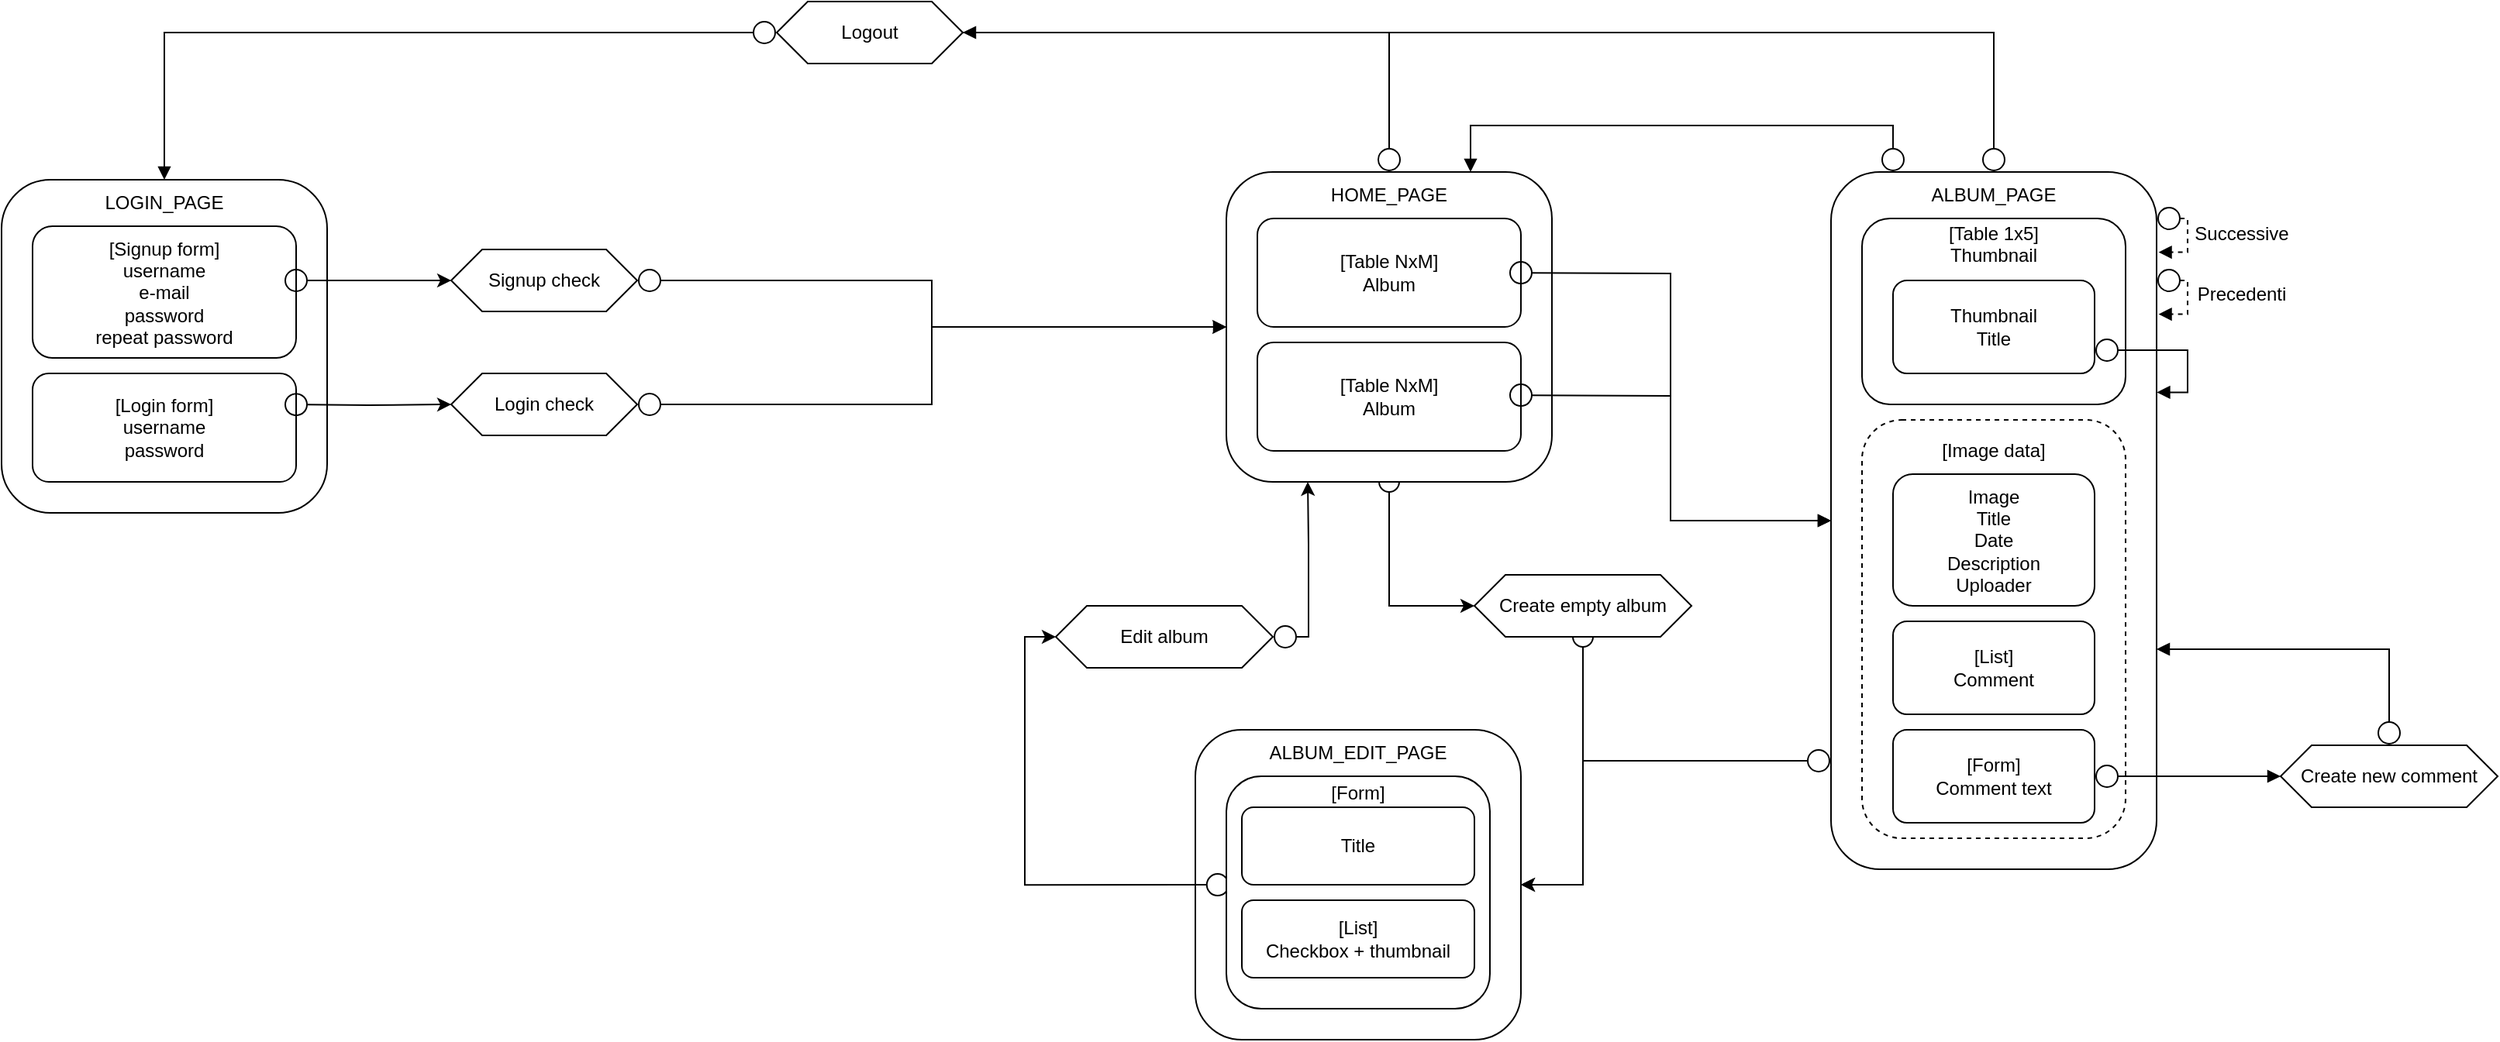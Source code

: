 <mxfile version="16.1.2" type="device"><diagram name="Page-1" id="b520641d-4fe3-3701-9064-5fc419738815"><mxGraphModel dx="723" dy="469" grid="1" gridSize="10" guides="1" tooltips="1" connect="1" arrows="1" fold="1" page="1" pageScale="1" pageWidth="1169" pageHeight="827" background="#ffffff" math="0" shadow="0"><root><mxCell id="0"/><mxCell id="1" parent="0"/><mxCell id="tA7xQBiXmkoUzAWX-g8d-11" style="edgeStyle=orthogonalEdgeStyle;rounded=0;orthogonalLoop=1;jettySize=auto;html=1;entryX=0;entryY=0.5;entryDx=0;entryDy=0;exitX=1;exitY=0.5;exitDx=0;exitDy=0;startArrow=circle;startFill=0;" parent="1" source="tA7xQBiXmkoUzAWX-g8d-19" target="tA7xQBiXmkoUzAWX-g8d-28" edge="1"><mxGeometry relative="1" as="geometry"><mxPoint x="680" y="350.864" as="targetPoint"/></mxGeometry></mxCell><mxCell id="tA7xQBiXmkoUzAWX-g8d-19" value="Login check" style="shape=hexagon;perimeter=hexagonPerimeter2;whiteSpace=wrap;html=1;fixedSize=1;strokeColor=default;" parent="1" vertex="1"><mxGeometry x="480" y="290" width="120" height="40" as="geometry"/></mxCell><mxCell id="hv5ppoTDFkzhbtgOj250-2" style="edgeStyle=orthogonalEdgeStyle;rounded=0;orthogonalLoop=1;jettySize=auto;html=1;entryX=0;entryY=0.5;entryDx=0;entryDy=0;startArrow=oval;startFill=0;startSize=13;" edge="1" parent="1" source="tA7xQBiXmkoUzAWX-g8d-28" target="hv5ppoTDFkzhbtgOj250-1"><mxGeometry relative="1" as="geometry"/></mxCell><mxCell id="tA7xQBiXmkoUzAWX-g8d-28" value="" style="rounded=1;whiteSpace=wrap;html=1;strokeColor=default;" parent="1" vertex="1"><mxGeometry x="980" y="160" width="210" height="200" as="geometry"/></mxCell><mxCell id="tA7xQBiXmkoUzAWX-g8d-29" value="&lt;span&gt;[Table NxM]&lt;/span&gt;&lt;br&gt;&lt;span&gt;Album&lt;/span&gt;" style="rounded=1;whiteSpace=wrap;html=1;strokeColor=default;" parent="1" vertex="1"><mxGeometry x="1000" y="190" width="170" height="70" as="geometry"/></mxCell><mxCell id="tA7xQBiXmkoUzAWX-g8d-36" style="edgeStyle=orthogonalEdgeStyle;rounded=0;orthogonalLoop=1;jettySize=auto;html=1;endArrow=block;endFill=1;startArrow=circle;startFill=0;entryX=0;entryY=0.5;entryDx=0;entryDy=0;" parent="1" target="tA7xQBiXmkoUzAWX-g8d-32" edge="1"><mxGeometry relative="1" as="geometry"><mxPoint x="1230" y="350" as="targetPoint"/><mxPoint x="1162" y="225" as="sourcePoint"/><Array as="points"/></mxGeometry></mxCell><mxCell id="tA7xQBiXmkoUzAWX-g8d-89" style="edgeStyle=orthogonalEdgeStyle;rounded=0;orthogonalLoop=1;jettySize=auto;html=1;entryX=1;entryY=0.75;entryDx=0;entryDy=0;startArrow=circle;startFill=0;endArrow=block;endFill=1;strokeColor=#000000;" parent="1" source="tA7xQBiXmkoUzAWX-g8d-30" target="tA7xQBiXmkoUzAWX-g8d-87" edge="1"><mxGeometry relative="1" as="geometry"><Array as="points"><mxPoint x="1085" y="70"/><mxPoint x="801" y="70"/></Array></mxGeometry></mxCell><mxCell id="tA7xQBiXmkoUzAWX-g8d-30" value="HOME_PAGE" style="text;html=1;strokeColor=none;fillColor=none;align=center;verticalAlign=middle;whiteSpace=wrap;rounded=0;" parent="1" vertex="1"><mxGeometry x="980" y="160" width="210" height="30" as="geometry"/></mxCell><mxCell id="tA7xQBiXmkoUzAWX-g8d-31" value="&lt;span&gt;[Table NxM]&lt;/span&gt;&lt;br&gt;&lt;span&gt;Album&lt;/span&gt;" style="rounded=1;whiteSpace=wrap;html=1;strokeColor=default;" parent="1" vertex="1"><mxGeometry x="1000" y="270" width="170" height="70" as="geometry"/></mxCell><mxCell id="tA7xQBiXmkoUzAWX-g8d-47" style="edgeStyle=orthogonalEdgeStyle;rounded=0;orthogonalLoop=1;jettySize=auto;html=1;exitX=1;exitY=0.25;exitDx=0;exitDy=0;startArrow=circle;startFill=0;endArrow=block;endFill=1;strokeColor=#000000;entryX=1.006;entryY=0.359;entryDx=0;entryDy=0;entryPerimeter=0;dashed=1;" parent="1" edge="1"><mxGeometry relative="1" as="geometry"><mxPoint x="1581.26" y="211.8" as="targetPoint"/><mxPoint x="1580" y="190.0" as="sourcePoint"/><Array as="points"><mxPoint x="1600" y="190"/><mxPoint x="1600" y="212"/></Array></mxGeometry></mxCell><mxCell id="jkKR9sNIjVhCgQwLtrIo-12" style="edgeStyle=orthogonalEdgeStyle;rounded=0;orthogonalLoop=1;jettySize=auto;html=1;entryX=1;entryY=0.5;entryDx=0;entryDy=0;startArrow=circle;startFill=0;" parent="1" source="tA7xQBiXmkoUzAWX-g8d-32" target="jkKR9sNIjVhCgQwLtrIo-1" edge="1"><mxGeometry relative="1" as="geometry"><Array as="points"><mxPoint x="1210" y="540"/><mxPoint x="1210" y="620"/></Array></mxGeometry></mxCell><mxCell id="tA7xQBiXmkoUzAWX-g8d-32" value="" style="rounded=1;whiteSpace=wrap;html=1;strokeColor=default;" parent="1" vertex="1"><mxGeometry x="1370" y="160" width="210" height="450" as="geometry"/></mxCell><mxCell id="tA7xQBiXmkoUzAWX-g8d-33" value="&lt;span&gt;[Table 1x5]&lt;/span&gt;&lt;br&gt;&lt;span&gt;Thumbnail&lt;br&gt;&lt;br&gt;&lt;br&gt;&lt;br&gt;&lt;br&gt;&lt;br&gt;&lt;br&gt;&lt;/span&gt;" style="rounded=1;whiteSpace=wrap;html=1;strokeColor=default;" parent="1" vertex="1"><mxGeometry x="1390" y="190" width="170" height="120" as="geometry"/></mxCell><mxCell id="tA7xQBiXmkoUzAWX-g8d-81" style="edgeStyle=orthogonalEdgeStyle;rounded=0;orthogonalLoop=1;jettySize=auto;html=1;entryX=0.75;entryY=0;entryDx=0;entryDy=0;startArrow=circle;startFill=0;endArrow=block;endFill=1;strokeColor=#000000;" parent="1" source="tA7xQBiXmkoUzAWX-g8d-34" target="tA7xQBiXmkoUzAWX-g8d-30" edge="1"><mxGeometry relative="1" as="geometry"><Array as="points"><mxPoint x="1410" y="130"/><mxPoint x="1138" y="130"/></Array></mxGeometry></mxCell><mxCell id="tA7xQBiXmkoUzAWX-g8d-88" style="edgeStyle=orthogonalEdgeStyle;rounded=0;orthogonalLoop=1;jettySize=auto;html=1;entryX=1;entryY=0.5;entryDx=0;entryDy=0;startArrow=circle;startFill=0;endArrow=block;endFill=1;strokeColor=#000000;" parent="1" source="tA7xQBiXmkoUzAWX-g8d-34" target="tA7xQBiXmkoUzAWX-g8d-87" edge="1"><mxGeometry relative="1" as="geometry"><Array as="points"><mxPoint x="1475" y="70"/></Array></mxGeometry></mxCell><mxCell id="tA7xQBiXmkoUzAWX-g8d-34" value="ALBUM_PAGE" style="text;html=1;strokeColor=none;fillColor=none;align=center;verticalAlign=middle;whiteSpace=wrap;rounded=0;" parent="1" vertex="1"><mxGeometry x="1370" y="160" width="210" height="30" as="geometry"/></mxCell><mxCell id="tA7xQBiXmkoUzAWX-g8d-37" style="edgeStyle=orthogonalEdgeStyle;rounded=0;orthogonalLoop=1;jettySize=auto;html=1;endArrow=block;endFill=1;startArrow=circle;startFill=0;entryX=0;entryY=0.5;entryDx=0;entryDy=0;" parent="1" target="tA7xQBiXmkoUzAWX-g8d-32" edge="1"><mxGeometry relative="1" as="geometry"><mxPoint x="1370" y="339" as="targetPoint"/><mxPoint x="1162" y="304" as="sourcePoint"/><Array as="points"/></mxGeometry></mxCell><mxCell id="tA7xQBiXmkoUzAWX-g8d-75" style="edgeStyle=orthogonalEdgeStyle;rounded=0;orthogonalLoop=1;jettySize=auto;html=1;entryX=1.001;entryY=0.316;entryDx=0;entryDy=0;entryPerimeter=0;startArrow=circle;startFill=0;endArrow=block;endFill=1;strokeColor=#000000;exitX=1;exitY=0.75;exitDx=0;exitDy=0;" parent="1" source="tA7xQBiXmkoUzAWX-g8d-38" target="tA7xQBiXmkoUzAWX-g8d-32" edge="1"><mxGeometry relative="1" as="geometry"><Array as="points"><mxPoint x="1600" y="275"/><mxPoint x="1600" y="302"/></Array></mxGeometry></mxCell><mxCell id="tA7xQBiXmkoUzAWX-g8d-38" value="Thumbnail&lt;br&gt;Title" style="rounded=1;whiteSpace=wrap;html=1;strokeColor=default;" parent="1" vertex="1"><mxGeometry x="1410" y="230" width="130" height="60" as="geometry"/></mxCell><mxCell id="tA7xQBiXmkoUzAWX-g8d-51" value="Successive" style="text;html=1;strokeColor=none;fillColor=none;align=center;verticalAlign=middle;whiteSpace=wrap;rounded=0;" parent="1" vertex="1"><mxGeometry x="1605" y="190" width="60" height="20" as="geometry"/></mxCell><mxCell id="tA7xQBiXmkoUzAWX-g8d-52" value="Precedenti" style="text;html=1;strokeColor=none;fillColor=none;align=center;verticalAlign=middle;whiteSpace=wrap;rounded=0;" parent="1" vertex="1"><mxGeometry x="1605" y="229" width="60" height="20" as="geometry"/></mxCell><mxCell id="tA7xQBiXmkoUzAWX-g8d-92" style="edgeStyle=orthogonalEdgeStyle;rounded=0;orthogonalLoop=1;jettySize=auto;html=1;entryX=0;entryY=0.5;entryDx=0;entryDy=0;startArrow=circle;startFill=0;endArrow=block;endFill=1;strokeColor=#000000;" parent="1" source="tA7xQBiXmkoUzAWX-g8d-54" target="tA7xQBiXmkoUzAWX-g8d-28" edge="1"><mxGeometry relative="1" as="geometry"/></mxCell><mxCell id="tA7xQBiXmkoUzAWX-g8d-54" value="Signup check" style="shape=hexagon;perimeter=hexagonPerimeter2;whiteSpace=wrap;html=1;fixedSize=1;strokeColor=default;" parent="1" vertex="1"><mxGeometry x="480" y="210" width="120" height="40" as="geometry"/></mxCell><mxCell id="tA7xQBiXmkoUzAWX-g8d-55" value="" style="rounded=1;whiteSpace=wrap;html=1;strokeColor=default;" parent="1" vertex="1"><mxGeometry x="190" y="165" width="210" height="215" as="geometry"/></mxCell><mxCell id="tA7xQBiXmkoUzAWX-g8d-56" value="[Signup form]&lt;br&gt;username&lt;br&gt;e-mail&lt;br&gt;password&lt;br&gt;repeat password" style="rounded=1;whiteSpace=wrap;html=1;strokeColor=default;" parent="1" vertex="1"><mxGeometry x="210" y="195" width="170" height="85" as="geometry"/></mxCell><mxCell id="tA7xQBiXmkoUzAWX-g8d-57" value="LOGIN_PAGE" style="text;html=1;strokeColor=none;fillColor=none;align=center;verticalAlign=middle;whiteSpace=wrap;rounded=0;" parent="1" vertex="1"><mxGeometry x="190" y="165" width="210" height="30" as="geometry"/></mxCell><mxCell id="tA7xQBiXmkoUzAWX-g8d-58" value="[Login form]&lt;br&gt;username&lt;br&gt;password" style="rounded=1;whiteSpace=wrap;html=1;strokeColor=default;" parent="1" vertex="1"><mxGeometry x="210" y="290" width="170" height="70" as="geometry"/></mxCell><mxCell id="tA7xQBiXmkoUzAWX-g8d-13" style="edgeStyle=orthogonalEdgeStyle;rounded=0;orthogonalLoop=1;jettySize=auto;html=1;startArrow=circle;startFill=0;" parent="1" target="tA7xQBiXmkoUzAWX-g8d-19" edge="1"><mxGeometry relative="1" as="geometry"><mxPoint x="372" y="310" as="sourcePoint"/><Array as="points"/></mxGeometry></mxCell><mxCell id="tA7xQBiXmkoUzAWX-g8d-59" style="edgeStyle=orthogonalEdgeStyle;rounded=0;orthogonalLoop=1;jettySize=auto;html=1;startArrow=circle;startFill=0;entryX=0;entryY=0.5;entryDx=0;entryDy=0;" parent="1" target="tA7xQBiXmkoUzAWX-g8d-54" edge="1"><mxGeometry relative="1" as="geometry"><mxPoint x="372" y="230" as="sourcePoint"/><mxPoint x="480" y="229" as="targetPoint"/><Array as="points"><mxPoint x="450" y="230"/><mxPoint x="450" y="230"/></Array></mxGeometry></mxCell><mxCell id="tA7xQBiXmkoUzAWX-g8d-69" style="edgeStyle=orthogonalEdgeStyle;rounded=0;orthogonalLoop=1;jettySize=auto;html=1;exitX=1;exitY=0.25;exitDx=0;exitDy=0;startArrow=circle;startFill=0;endArrow=block;endFill=1;strokeColor=#000000;entryX=1.006;entryY=0.359;entryDx=0;entryDy=0;entryPerimeter=0;dashed=1;" parent="1" edge="1"><mxGeometry relative="1" as="geometry"><mxPoint x="1581.26" y="251.8" as="targetPoint"/><mxPoint x="1580" y="230.0" as="sourcePoint"/><Array as="points"><mxPoint x="1600" y="230"/><mxPoint x="1600" y="252"/></Array></mxGeometry></mxCell><mxCell id="tA7xQBiXmkoUzAWX-g8d-70" value="&lt;span&gt;[Image data]&lt;br&gt;&lt;br&gt;&lt;br&gt;&lt;br&gt;&lt;br&gt;&lt;br&gt;&lt;br&gt;&lt;br&gt;&lt;br&gt;&lt;br&gt;&lt;br&gt;&lt;br&gt;&lt;br&gt;&lt;br&gt;&lt;br&gt;&lt;br&gt;&lt;br&gt;&lt;/span&gt;" style="rounded=1;whiteSpace=wrap;html=1;strokeColor=default;dashed=1;" parent="1" vertex="1"><mxGeometry x="1390" y="320" width="170" height="270" as="geometry"/></mxCell><mxCell id="tA7xQBiXmkoUzAWX-g8d-71" value="Image&lt;br&gt;Title&lt;br&gt;Date&lt;br&gt;Description&lt;br&gt;Uploader" style="rounded=1;whiteSpace=wrap;html=1;strokeColor=default;" parent="1" vertex="1"><mxGeometry x="1410" y="355" width="130" height="85" as="geometry"/></mxCell><mxCell id="tA7xQBiXmkoUzAWX-g8d-72" value="[List]&lt;br&gt;Comment" style="rounded=1;whiteSpace=wrap;html=1;strokeColor=default;" parent="1" vertex="1"><mxGeometry x="1410" y="450" width="130" height="60" as="geometry"/></mxCell><mxCell id="tA7xQBiXmkoUzAWX-g8d-79" style="edgeStyle=orthogonalEdgeStyle;rounded=0;orthogonalLoop=1;jettySize=auto;html=1;entryX=0;entryY=0.5;entryDx=0;entryDy=0;startArrow=circle;startFill=0;endArrow=block;endFill=1;strokeColor=#000000;" parent="1" source="tA7xQBiXmkoUzAWX-g8d-73" target="tA7xQBiXmkoUzAWX-g8d-77" edge="1"><mxGeometry relative="1" as="geometry"/></mxCell><mxCell id="tA7xQBiXmkoUzAWX-g8d-73" value="[Form]&lt;br&gt;Comment text" style="rounded=1;whiteSpace=wrap;html=1;strokeColor=default;" parent="1" vertex="1"><mxGeometry x="1410" y="520" width="130" height="60" as="geometry"/></mxCell><mxCell id="tA7xQBiXmkoUzAWX-g8d-80" style="edgeStyle=orthogonalEdgeStyle;rounded=0;orthogonalLoop=1;jettySize=auto;html=1;startArrow=circle;startFill=0;endArrow=block;endFill=1;strokeColor=#000000;" parent="1" source="tA7xQBiXmkoUzAWX-g8d-77" edge="1"><mxGeometry relative="1" as="geometry"><Array as="points"><mxPoint x="1730" y="468"/></Array><mxPoint x="1580" y="468" as="targetPoint"/></mxGeometry></mxCell><mxCell id="tA7xQBiXmkoUzAWX-g8d-77" value="Create new comment" style="shape=hexagon;perimeter=hexagonPerimeter2;whiteSpace=wrap;html=1;fixedSize=1;strokeColor=default;" parent="1" vertex="1"><mxGeometry x="1660" y="530" width="140" height="40" as="geometry"/></mxCell><mxCell id="tA7xQBiXmkoUzAWX-g8d-91" style="edgeStyle=orthogonalEdgeStyle;rounded=0;orthogonalLoop=1;jettySize=auto;html=1;startArrow=circle;startFill=0;endArrow=block;endFill=1;strokeColor=#000000;" parent="1" source="tA7xQBiXmkoUzAWX-g8d-87" target="tA7xQBiXmkoUzAWX-g8d-55" edge="1"><mxGeometry relative="1" as="geometry"/></mxCell><mxCell id="tA7xQBiXmkoUzAWX-g8d-87" value="Logout" style="shape=hexagon;perimeter=hexagonPerimeter2;whiteSpace=wrap;html=1;fixedSize=1;strokeColor=default;" parent="1" vertex="1"><mxGeometry x="690" y="50" width="120" height="40" as="geometry"/></mxCell><mxCell id="jkKR9sNIjVhCgQwLtrIo-1" value="" style="rounded=1;whiteSpace=wrap;html=1;strokeColor=default;" parent="1" vertex="1"><mxGeometry x="960" y="520" width="210" height="200" as="geometry"/></mxCell><mxCell id="jkKR9sNIjVhCgQwLtrIo-3" value="ALBUM_EDIT_PAGE" style="text;html=1;strokeColor=none;fillColor=none;align=center;verticalAlign=middle;whiteSpace=wrap;rounded=0;" parent="1" vertex="1"><mxGeometry x="960" y="520" width="210" height="30" as="geometry"/></mxCell><mxCell id="jkKR9sNIjVhCgQwLtrIo-5" style="edgeStyle=orthogonalEdgeStyle;rounded=0;orthogonalLoop=1;jettySize=auto;html=1;startArrow=circle;startFill=0;exitX=0.014;exitY=0.467;exitDx=0;exitDy=0;entryX=0;entryY=0.5;entryDx=0;entryDy=0;exitPerimeter=0;" parent="1" source="jkKR9sNIjVhCgQwLtrIo-4" target="jkKR9sNIjVhCgQwLtrIo-7" edge="1"><mxGeometry relative="1" as="geometry"><Array as="points"><mxPoint x="850" y="620"/><mxPoint x="850" y="460"/></Array></mxGeometry></mxCell><mxCell id="jkKR9sNIjVhCgQwLtrIo-4" value="&lt;span&gt;[Form]&lt;br&gt;&lt;br&gt;&lt;br&gt;&lt;br&gt;&lt;br&gt;&lt;br&gt;&lt;br&gt;&lt;br&gt;&lt;br&gt;&lt;br&gt;&lt;/span&gt;" style="rounded=1;whiteSpace=wrap;html=1;strokeColor=default;" parent="1" vertex="1"><mxGeometry x="980" y="550" width="170" height="150" as="geometry"/></mxCell><mxCell id="jkKR9sNIjVhCgQwLtrIo-8" style="edgeStyle=orthogonalEdgeStyle;rounded=0;orthogonalLoop=1;jettySize=auto;html=1;entryX=0.25;entryY=1;entryDx=0;entryDy=0;startArrow=circle;startFill=0;" parent="1" source="jkKR9sNIjVhCgQwLtrIo-7" target="tA7xQBiXmkoUzAWX-g8d-28" edge="1"><mxGeometry relative="1" as="geometry"><Array as="points"><mxPoint x="1033" y="460"/><mxPoint x="1033" y="400"/></Array></mxGeometry></mxCell><mxCell id="jkKR9sNIjVhCgQwLtrIo-7" value="Edit album" style="shape=hexagon;perimeter=hexagonPerimeter2;whiteSpace=wrap;html=1;fixedSize=1;strokeColor=default;" parent="1" vertex="1"><mxGeometry x="870" y="440" width="140" height="40" as="geometry"/></mxCell><mxCell id="hv5ppoTDFkzhbtgOj250-3" style="edgeStyle=orthogonalEdgeStyle;rounded=0;orthogonalLoop=1;jettySize=auto;html=1;entryX=1;entryY=0.5;entryDx=0;entryDy=0;startArrow=oval;startFill=0;startSize=13;" edge="1" parent="1" source="hv5ppoTDFkzhbtgOj250-1" target="jkKR9sNIjVhCgQwLtrIo-1"><mxGeometry relative="1" as="geometry"/></mxCell><mxCell id="hv5ppoTDFkzhbtgOj250-1" value="Create empty album" style="shape=hexagon;perimeter=hexagonPerimeter2;whiteSpace=wrap;html=1;fixedSize=1;strokeColor=default;" vertex="1" parent="1"><mxGeometry x="1140" y="420" width="140" height="40" as="geometry"/></mxCell><mxCell id="hv5ppoTDFkzhbtgOj250-4" value="Title" style="rounded=1;whiteSpace=wrap;html=1;strokeColor=default;" vertex="1" parent="1"><mxGeometry x="990" y="570" width="150" height="50" as="geometry"/></mxCell><mxCell id="hv5ppoTDFkzhbtgOj250-5" value="[List]&lt;br&gt;Checkbox + thumbnail" style="rounded=1;whiteSpace=wrap;html=1;strokeColor=default;" vertex="1" parent="1"><mxGeometry x="990" y="630" width="150" height="50" as="geometry"/></mxCell></root></mxGraphModel></diagram></mxfile>